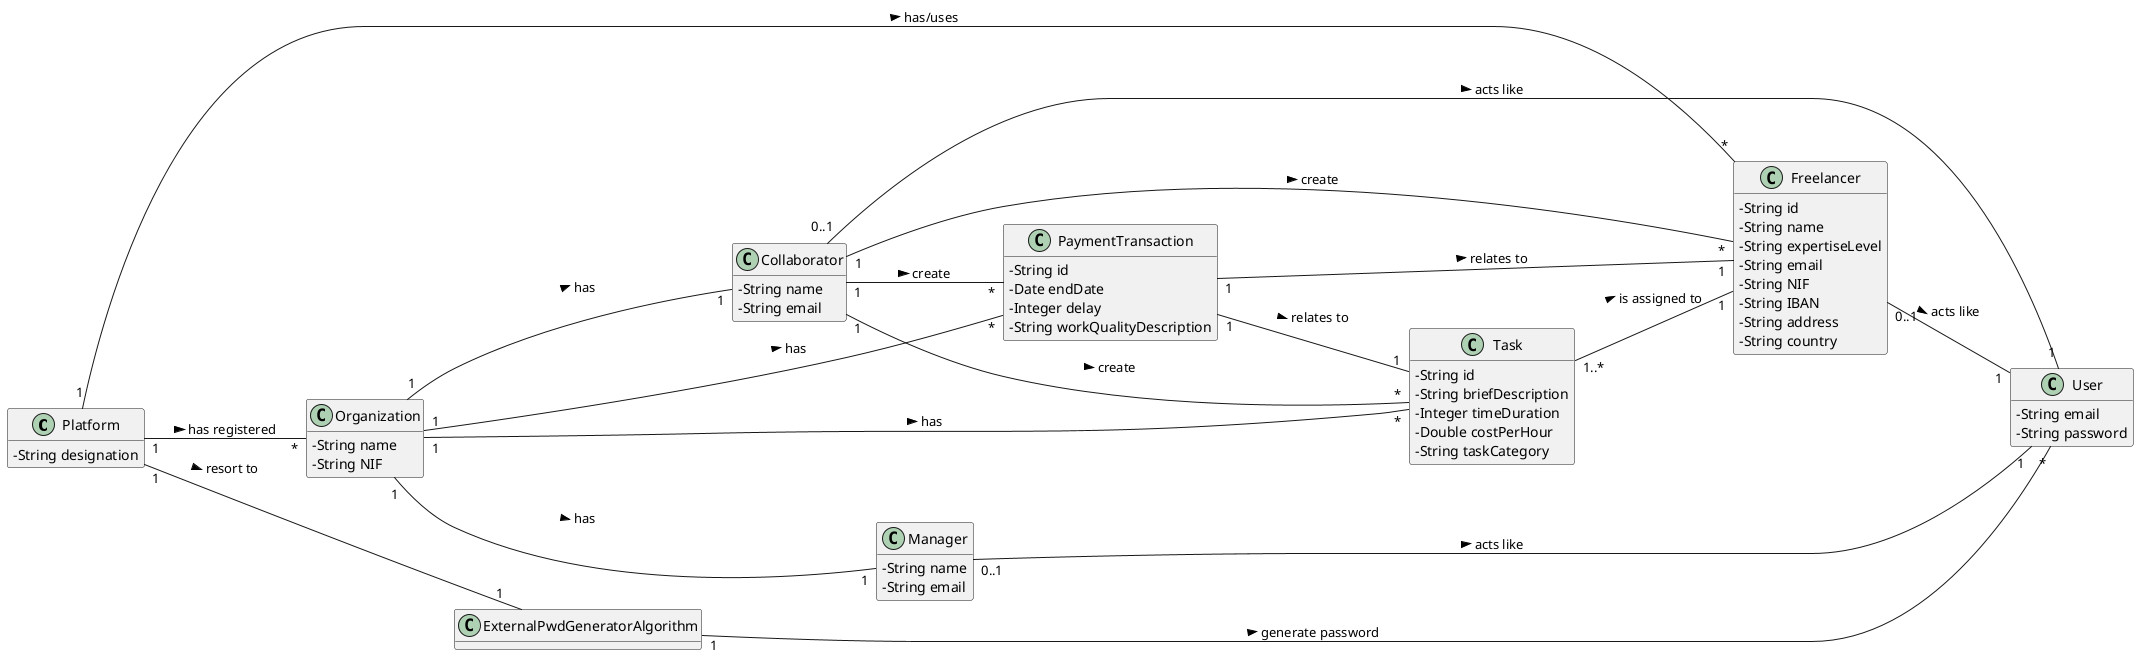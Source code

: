 @startuml
skinparam classAttributeIconSize 0
hide methods
left to right direction

class Platform {
  -String designation
}

class Organization {
  -String name
  -String NIF
}

class Collaborator {
  -String name
  -String email
}

class Manager {
  -String name
  -String email
}

class Freelancer {
  -String id
  -String name
  -String expertiseLevel
  -String email
  -String NIF
  -String IBAN
  -String address
  -String country
}

class User {
  -String email
  -String password
}

class Task {
 -String id
 -String briefDescription
 -Integer timeDuration
 -Double costPerHour
 -String taskCategory
}

class PaymentTransaction{
  -String id
  -Date endDate
  -Integer delay
  -String workQualityDescription
}

class ExternalPwdGeneratorAlgorithm {
}

Platform "1" -- "*" Organization : has registered >
Platform "1" -- "1" ExternalPwdGeneratorAlgorithm : resort to >
Platform "1" -- "*" Freelancer : has/uses >

Organization "1" -- "1" Collaborator: has >
Organization "1" -- "1" Manager: has >
Organization "1" -- "*" Task: has >
Organization "1" -- "*" PaymentTransaction: has >

Collaborator "0..1" -- "1" User: acts like >
Collaborator "1" -- "*" Freelancer: create >
Collaborator "1" -- "*" Task: create >
Collaborator "1" -- "*" PaymentTransaction: create >

Manager "0..1" -- "1" User: acts like >

Freelancer "0..1" -- "1" User: acts like >

Task "1..*" -- "1" Freelancer: is assigned to >

PaymentTransaction "1" -- "1" Freelancer: relates to >
PaymentTransaction "1" -- "1" Task: relates to >

ExternalPwdGeneratorAlgorithm "1" -- "*" User : generate password >

@enduml
